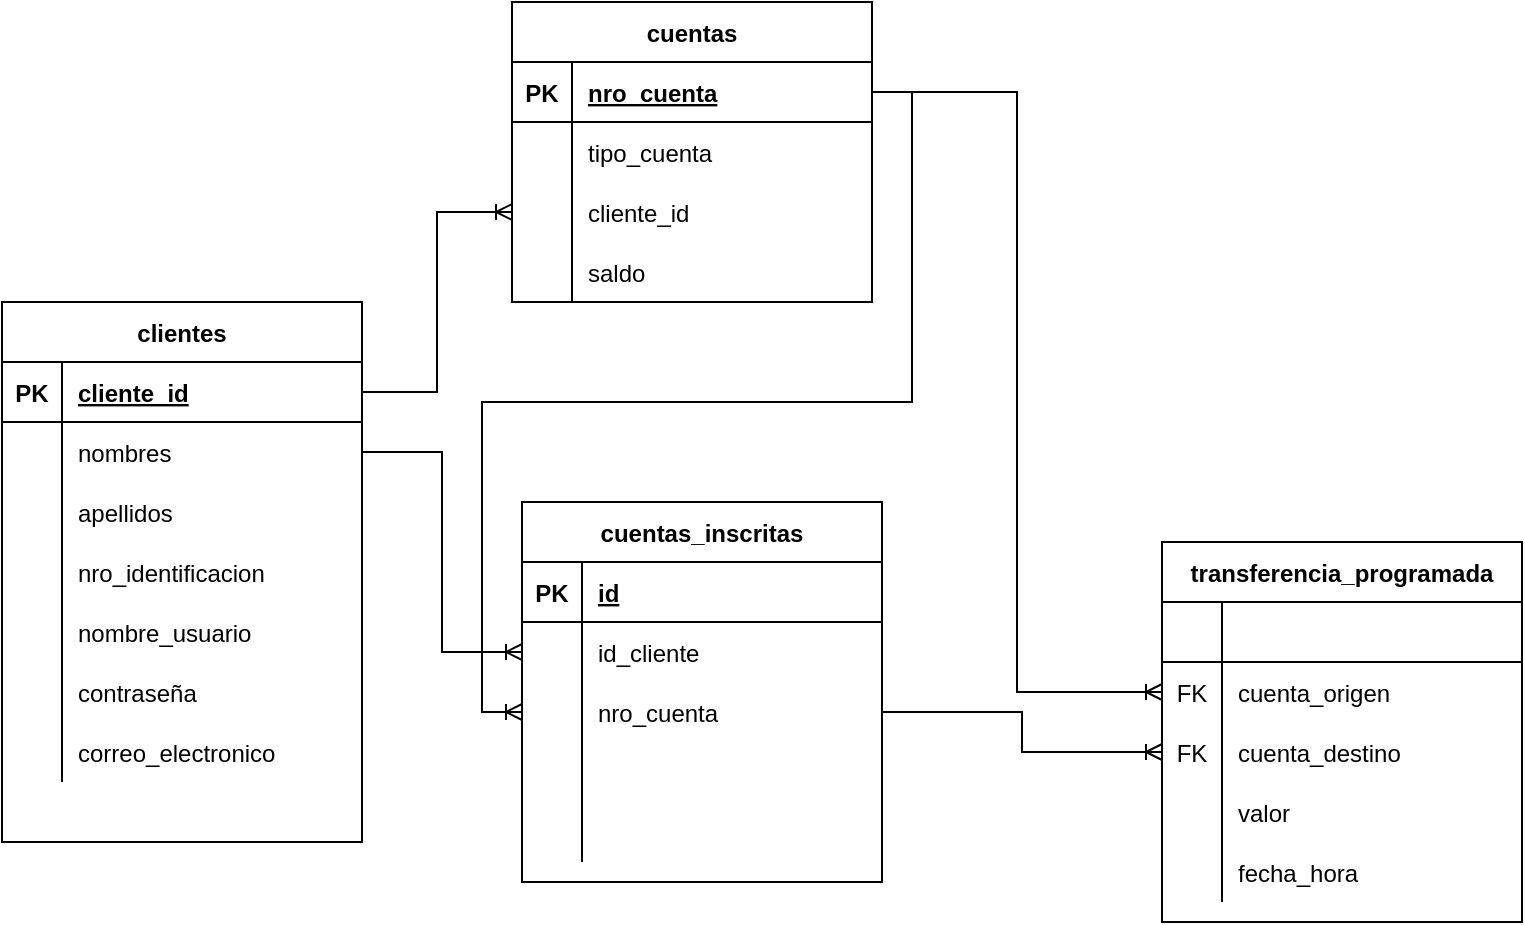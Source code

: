 <mxfile version="14.4.3" type="github">
  <diagram id="R2lEEEUBdFMjLlhIrx00" name="Page-1">
    <mxGraphModel dx="868" dy="450" grid="1" gridSize="10" guides="1" tooltips="1" connect="1" arrows="1" fold="1" page="1" pageScale="1" pageWidth="850" pageHeight="1100" math="0" shadow="0" extFonts="Permanent Marker^https://fonts.googleapis.com/css?family=Permanent+Marker">
      <root>
        <mxCell id="0" />
        <mxCell id="1" parent="0" />
        <mxCell id="7D0EX9m-PIZurI6av7yO-1" value="clientes" style="shape=table;startSize=30;container=1;collapsible=1;childLayout=tableLayout;fixedRows=1;rowLines=0;fontStyle=1;align=center;resizeLast=1;" vertex="1" parent="1">
          <mxGeometry x="80" y="650" width="180" height="270" as="geometry" />
        </mxCell>
        <mxCell id="7D0EX9m-PIZurI6av7yO-2" value="" style="shape=partialRectangle;collapsible=0;dropTarget=0;pointerEvents=0;fillColor=none;top=0;left=0;bottom=1;right=0;points=[[0,0.5],[1,0.5]];portConstraint=eastwest;" vertex="1" parent="7D0EX9m-PIZurI6av7yO-1">
          <mxGeometry y="30" width="180" height="30" as="geometry" />
        </mxCell>
        <mxCell id="7D0EX9m-PIZurI6av7yO-3" value="PK" style="shape=partialRectangle;connectable=0;fillColor=none;top=0;left=0;bottom=0;right=0;fontStyle=1;overflow=hidden;" vertex="1" parent="7D0EX9m-PIZurI6av7yO-2">
          <mxGeometry width="30" height="30" as="geometry" />
        </mxCell>
        <mxCell id="7D0EX9m-PIZurI6av7yO-4" value="cliente_id" style="shape=partialRectangle;connectable=0;fillColor=none;top=0;left=0;bottom=0;right=0;align=left;spacingLeft=6;fontStyle=5;overflow=hidden;" vertex="1" parent="7D0EX9m-PIZurI6av7yO-2">
          <mxGeometry x="30" width="150" height="30" as="geometry" />
        </mxCell>
        <mxCell id="7D0EX9m-PIZurI6av7yO-5" value="" style="shape=partialRectangle;collapsible=0;dropTarget=0;pointerEvents=0;fillColor=none;top=0;left=0;bottom=0;right=0;points=[[0,0.5],[1,0.5]];portConstraint=eastwest;" vertex="1" parent="7D0EX9m-PIZurI6av7yO-1">
          <mxGeometry y="60" width="180" height="30" as="geometry" />
        </mxCell>
        <mxCell id="7D0EX9m-PIZurI6av7yO-6" value="" style="shape=partialRectangle;connectable=0;fillColor=none;top=0;left=0;bottom=0;right=0;editable=1;overflow=hidden;" vertex="1" parent="7D0EX9m-PIZurI6av7yO-5">
          <mxGeometry width="30" height="30" as="geometry" />
        </mxCell>
        <mxCell id="7D0EX9m-PIZurI6av7yO-7" value="nombres" style="shape=partialRectangle;connectable=0;fillColor=none;top=0;left=0;bottom=0;right=0;align=left;spacingLeft=6;overflow=hidden;" vertex="1" parent="7D0EX9m-PIZurI6av7yO-5">
          <mxGeometry x="30" width="150" height="30" as="geometry" />
        </mxCell>
        <mxCell id="7D0EX9m-PIZurI6av7yO-8" value="" style="shape=partialRectangle;collapsible=0;dropTarget=0;pointerEvents=0;fillColor=none;top=0;left=0;bottom=0;right=0;points=[[0,0.5],[1,0.5]];portConstraint=eastwest;" vertex="1" parent="7D0EX9m-PIZurI6av7yO-1">
          <mxGeometry y="90" width="180" height="30" as="geometry" />
        </mxCell>
        <mxCell id="7D0EX9m-PIZurI6av7yO-9" value="" style="shape=partialRectangle;connectable=0;fillColor=none;top=0;left=0;bottom=0;right=0;editable=1;overflow=hidden;" vertex="1" parent="7D0EX9m-PIZurI6av7yO-8">
          <mxGeometry width="30" height="30" as="geometry" />
        </mxCell>
        <mxCell id="7D0EX9m-PIZurI6av7yO-10" value="apellidos" style="shape=partialRectangle;connectable=0;fillColor=none;top=0;left=0;bottom=0;right=0;align=left;spacingLeft=6;overflow=hidden;" vertex="1" parent="7D0EX9m-PIZurI6av7yO-8">
          <mxGeometry x="30" width="150" height="30" as="geometry" />
        </mxCell>
        <mxCell id="7D0EX9m-PIZurI6av7yO-11" value="" style="shape=partialRectangle;collapsible=0;dropTarget=0;pointerEvents=0;fillColor=none;top=0;left=0;bottom=0;right=0;points=[[0,0.5],[1,0.5]];portConstraint=eastwest;" vertex="1" parent="7D0EX9m-PIZurI6av7yO-1">
          <mxGeometry y="120" width="180" height="30" as="geometry" />
        </mxCell>
        <mxCell id="7D0EX9m-PIZurI6av7yO-12" value="" style="shape=partialRectangle;connectable=0;fillColor=none;top=0;left=0;bottom=0;right=0;editable=1;overflow=hidden;" vertex="1" parent="7D0EX9m-PIZurI6av7yO-11">
          <mxGeometry width="30" height="30" as="geometry" />
        </mxCell>
        <mxCell id="7D0EX9m-PIZurI6av7yO-13" value="nro_identificacion" style="shape=partialRectangle;connectable=0;fillColor=none;top=0;left=0;bottom=0;right=0;align=left;spacingLeft=6;overflow=hidden;" vertex="1" parent="7D0EX9m-PIZurI6av7yO-11">
          <mxGeometry x="30" width="150" height="30" as="geometry" />
        </mxCell>
        <mxCell id="7D0EX9m-PIZurI6av7yO-36" value="" style="shape=partialRectangle;collapsible=0;dropTarget=0;pointerEvents=0;fillColor=none;top=0;left=0;bottom=0;right=0;points=[[0,0.5],[1,0.5]];portConstraint=eastwest;" vertex="1" parent="7D0EX9m-PIZurI6av7yO-1">
          <mxGeometry y="150" width="180" height="30" as="geometry" />
        </mxCell>
        <mxCell id="7D0EX9m-PIZurI6av7yO-37" value="" style="shape=partialRectangle;connectable=0;fillColor=none;top=0;left=0;bottom=0;right=0;editable=1;overflow=hidden;" vertex="1" parent="7D0EX9m-PIZurI6av7yO-36">
          <mxGeometry width="30" height="30" as="geometry" />
        </mxCell>
        <mxCell id="7D0EX9m-PIZurI6av7yO-38" value="nombre_usuario" style="shape=partialRectangle;connectable=0;fillColor=none;top=0;left=0;bottom=0;right=0;align=left;spacingLeft=6;overflow=hidden;" vertex="1" parent="7D0EX9m-PIZurI6av7yO-36">
          <mxGeometry x="30" width="150" height="30" as="geometry" />
        </mxCell>
        <mxCell id="7D0EX9m-PIZurI6av7yO-40" value="" style="shape=partialRectangle;collapsible=0;dropTarget=0;pointerEvents=0;fillColor=none;top=0;left=0;bottom=0;right=0;points=[[0,0.5],[1,0.5]];portConstraint=eastwest;" vertex="1" parent="7D0EX9m-PIZurI6av7yO-1">
          <mxGeometry y="180" width="180" height="30" as="geometry" />
        </mxCell>
        <mxCell id="7D0EX9m-PIZurI6av7yO-41" value="" style="shape=partialRectangle;connectable=0;fillColor=none;top=0;left=0;bottom=0;right=0;editable=1;overflow=hidden;" vertex="1" parent="7D0EX9m-PIZurI6av7yO-40">
          <mxGeometry width="30" height="30" as="geometry" />
        </mxCell>
        <mxCell id="7D0EX9m-PIZurI6av7yO-42" value="contraseña" style="shape=partialRectangle;connectable=0;fillColor=none;top=0;left=0;bottom=0;right=0;align=left;spacingLeft=6;overflow=hidden;" vertex="1" parent="7D0EX9m-PIZurI6av7yO-40">
          <mxGeometry x="30" width="150" height="30" as="geometry" />
        </mxCell>
        <mxCell id="7D0EX9m-PIZurI6av7yO-67" value="" style="shape=partialRectangle;collapsible=0;dropTarget=0;pointerEvents=0;fillColor=none;top=0;left=0;bottom=0;right=0;points=[[0,0.5],[1,0.5]];portConstraint=eastwest;" vertex="1" parent="7D0EX9m-PIZurI6av7yO-1">
          <mxGeometry y="210" width="180" height="30" as="geometry" />
        </mxCell>
        <mxCell id="7D0EX9m-PIZurI6av7yO-68" value="" style="shape=partialRectangle;connectable=0;fillColor=none;top=0;left=0;bottom=0;right=0;editable=1;overflow=hidden;" vertex="1" parent="7D0EX9m-PIZurI6av7yO-67">
          <mxGeometry width="30" height="30" as="geometry" />
        </mxCell>
        <mxCell id="7D0EX9m-PIZurI6av7yO-69" value="correo_electronico" style="shape=partialRectangle;connectable=0;fillColor=none;top=0;left=0;bottom=0;right=0;align=left;spacingLeft=6;overflow=hidden;" vertex="1" parent="7D0EX9m-PIZurI6av7yO-67">
          <mxGeometry x="30" width="150" height="30" as="geometry" />
        </mxCell>
        <mxCell id="7D0EX9m-PIZurI6av7yO-14" value="cuentas" style="shape=table;startSize=30;container=1;collapsible=1;childLayout=tableLayout;fixedRows=1;rowLines=0;fontStyle=1;align=center;resizeLast=1;" vertex="1" parent="1">
          <mxGeometry x="335" y="500" width="180" height="150" as="geometry" />
        </mxCell>
        <mxCell id="7D0EX9m-PIZurI6av7yO-15" value="" style="shape=partialRectangle;collapsible=0;dropTarget=0;pointerEvents=0;fillColor=none;top=0;left=0;bottom=1;right=0;points=[[0,0.5],[1,0.5]];portConstraint=eastwest;" vertex="1" parent="7D0EX9m-PIZurI6av7yO-14">
          <mxGeometry y="30" width="180" height="30" as="geometry" />
        </mxCell>
        <mxCell id="7D0EX9m-PIZurI6av7yO-16" value="PK" style="shape=partialRectangle;connectable=0;fillColor=none;top=0;left=0;bottom=0;right=0;fontStyle=1;overflow=hidden;" vertex="1" parent="7D0EX9m-PIZurI6av7yO-15">
          <mxGeometry width="30" height="30" as="geometry" />
        </mxCell>
        <mxCell id="7D0EX9m-PIZurI6av7yO-17" value="nro_cuenta" style="shape=partialRectangle;connectable=0;fillColor=none;top=0;left=0;bottom=0;right=0;align=left;spacingLeft=6;fontStyle=5;overflow=hidden;" vertex="1" parent="7D0EX9m-PIZurI6av7yO-15">
          <mxGeometry x="30" width="150" height="30" as="geometry" />
        </mxCell>
        <mxCell id="7D0EX9m-PIZurI6av7yO-18" value="" style="shape=partialRectangle;collapsible=0;dropTarget=0;pointerEvents=0;fillColor=none;top=0;left=0;bottom=0;right=0;points=[[0,0.5],[1,0.5]];portConstraint=eastwest;" vertex="1" parent="7D0EX9m-PIZurI6av7yO-14">
          <mxGeometry y="60" width="180" height="30" as="geometry" />
        </mxCell>
        <mxCell id="7D0EX9m-PIZurI6av7yO-19" value="" style="shape=partialRectangle;connectable=0;fillColor=none;top=0;left=0;bottom=0;right=0;editable=1;overflow=hidden;" vertex="1" parent="7D0EX9m-PIZurI6av7yO-18">
          <mxGeometry width="30" height="30" as="geometry" />
        </mxCell>
        <mxCell id="7D0EX9m-PIZurI6av7yO-20" value="tipo_cuenta" style="shape=partialRectangle;connectable=0;fillColor=none;top=0;left=0;bottom=0;right=0;align=left;spacingLeft=6;overflow=hidden;" vertex="1" parent="7D0EX9m-PIZurI6av7yO-18">
          <mxGeometry x="30" width="150" height="30" as="geometry" />
        </mxCell>
        <mxCell id="7D0EX9m-PIZurI6av7yO-21" value="" style="shape=partialRectangle;collapsible=0;dropTarget=0;pointerEvents=0;fillColor=none;top=0;left=0;bottom=0;right=0;points=[[0,0.5],[1,0.5]];portConstraint=eastwest;" vertex="1" parent="7D0EX9m-PIZurI6av7yO-14">
          <mxGeometry y="90" width="180" height="30" as="geometry" />
        </mxCell>
        <mxCell id="7D0EX9m-PIZurI6av7yO-22" value="" style="shape=partialRectangle;connectable=0;fillColor=none;top=0;left=0;bottom=0;right=0;editable=1;overflow=hidden;" vertex="1" parent="7D0EX9m-PIZurI6av7yO-21">
          <mxGeometry width="30" height="30" as="geometry" />
        </mxCell>
        <mxCell id="7D0EX9m-PIZurI6av7yO-23" value="cliente_id" style="shape=partialRectangle;connectable=0;fillColor=none;top=0;left=0;bottom=0;right=0;align=left;spacingLeft=6;overflow=hidden;" vertex="1" parent="7D0EX9m-PIZurI6av7yO-21">
          <mxGeometry x="30" width="150" height="30" as="geometry" />
        </mxCell>
        <mxCell id="7D0EX9m-PIZurI6av7yO-24" value="" style="shape=partialRectangle;collapsible=0;dropTarget=0;pointerEvents=0;fillColor=none;top=0;left=0;bottom=0;right=0;points=[[0,0.5],[1,0.5]];portConstraint=eastwest;" vertex="1" parent="7D0EX9m-PIZurI6av7yO-14">
          <mxGeometry y="120" width="180" height="30" as="geometry" />
        </mxCell>
        <mxCell id="7D0EX9m-PIZurI6av7yO-25" value="" style="shape=partialRectangle;connectable=0;fillColor=none;top=0;left=0;bottom=0;right=0;editable=1;overflow=hidden;" vertex="1" parent="7D0EX9m-PIZurI6av7yO-24">
          <mxGeometry width="30" height="30" as="geometry" />
        </mxCell>
        <mxCell id="7D0EX9m-PIZurI6av7yO-26" value="saldo" style="shape=partialRectangle;connectable=0;fillColor=none;top=0;left=0;bottom=0;right=0;align=left;spacingLeft=6;overflow=hidden;" vertex="1" parent="7D0EX9m-PIZurI6av7yO-24">
          <mxGeometry x="30" width="150" height="30" as="geometry" />
        </mxCell>
        <mxCell id="7D0EX9m-PIZurI6av7yO-28" style="edgeStyle=orthogonalEdgeStyle;rounded=0;orthogonalLoop=1;jettySize=auto;html=1;endArrow=ERoneToMany;endFill=0;" edge="1" parent="1" source="7D0EX9m-PIZurI6av7yO-2" target="7D0EX9m-PIZurI6av7yO-21">
          <mxGeometry relative="1" as="geometry" />
        </mxCell>
        <mxCell id="7D0EX9m-PIZurI6av7yO-43" value="transferencia_programada" style="shape=table;startSize=30;container=1;collapsible=1;childLayout=tableLayout;fixedRows=1;rowLines=0;fontStyle=1;align=center;resizeLast=1;" vertex="1" parent="1">
          <mxGeometry x="660" y="770" width="180" height="190" as="geometry" />
        </mxCell>
        <mxCell id="7D0EX9m-PIZurI6av7yO-44" value="" style="shape=partialRectangle;collapsible=0;dropTarget=0;pointerEvents=0;fillColor=none;top=0;left=0;bottom=1;right=0;points=[[0,0.5],[1,0.5]];portConstraint=eastwest;" vertex="1" parent="7D0EX9m-PIZurI6av7yO-43">
          <mxGeometry y="30" width="180" height="30" as="geometry" />
        </mxCell>
        <mxCell id="7D0EX9m-PIZurI6av7yO-45" value="" style="shape=partialRectangle;connectable=0;fillColor=none;top=0;left=0;bottom=0;right=0;fontStyle=1;overflow=hidden;" vertex="1" parent="7D0EX9m-PIZurI6av7yO-44">
          <mxGeometry width="30" height="30" as="geometry" />
        </mxCell>
        <mxCell id="7D0EX9m-PIZurI6av7yO-46" value="" style="shape=partialRectangle;connectable=0;fillColor=none;top=0;left=0;bottom=0;right=0;align=left;spacingLeft=6;fontStyle=5;overflow=hidden;" vertex="1" parent="7D0EX9m-PIZurI6av7yO-44">
          <mxGeometry x="30" width="150" height="30" as="geometry" />
        </mxCell>
        <mxCell id="7D0EX9m-PIZurI6av7yO-57" value="" style="shape=partialRectangle;collapsible=0;dropTarget=0;pointerEvents=0;fillColor=none;top=0;left=0;bottom=0;right=0;points=[[0,0.5],[1,0.5]];portConstraint=eastwest;" vertex="1" parent="7D0EX9m-PIZurI6av7yO-43">
          <mxGeometry y="60" width="180" height="30" as="geometry" />
        </mxCell>
        <mxCell id="7D0EX9m-PIZurI6av7yO-58" value="FK" style="shape=partialRectangle;connectable=0;fillColor=none;top=0;left=0;bottom=0;right=0;fontStyle=0;overflow=hidden;" vertex="1" parent="7D0EX9m-PIZurI6av7yO-57">
          <mxGeometry width="30" height="30" as="geometry" />
        </mxCell>
        <mxCell id="7D0EX9m-PIZurI6av7yO-59" value="cuenta_origen" style="shape=partialRectangle;connectable=0;fillColor=none;top=0;left=0;bottom=0;right=0;align=left;spacingLeft=6;fontStyle=0;overflow=hidden;" vertex="1" parent="7D0EX9m-PIZurI6av7yO-57">
          <mxGeometry x="30" width="150" height="30" as="geometry" />
        </mxCell>
        <mxCell id="7D0EX9m-PIZurI6av7yO-61" value="" style="shape=partialRectangle;collapsible=0;dropTarget=0;pointerEvents=0;fillColor=none;top=0;left=0;bottom=0;right=0;points=[[0,0.5],[1,0.5]];portConstraint=eastwest;" vertex="1" parent="7D0EX9m-PIZurI6av7yO-43">
          <mxGeometry y="90" width="180" height="30" as="geometry" />
        </mxCell>
        <mxCell id="7D0EX9m-PIZurI6av7yO-62" value="FK" style="shape=partialRectangle;connectable=0;fillColor=none;top=0;left=0;bottom=0;right=0;fontStyle=0;overflow=hidden;" vertex="1" parent="7D0EX9m-PIZurI6av7yO-61">
          <mxGeometry width="30" height="30" as="geometry" />
        </mxCell>
        <mxCell id="7D0EX9m-PIZurI6av7yO-63" value="cuenta_destino" style="shape=partialRectangle;connectable=0;fillColor=none;top=0;left=0;bottom=0;right=0;align=left;spacingLeft=6;fontStyle=0;overflow=hidden;" vertex="1" parent="7D0EX9m-PIZurI6av7yO-61">
          <mxGeometry x="30" width="150" height="30" as="geometry" />
        </mxCell>
        <mxCell id="7D0EX9m-PIZurI6av7yO-47" value="" style="shape=partialRectangle;collapsible=0;dropTarget=0;pointerEvents=0;fillColor=none;top=0;left=0;bottom=0;right=0;points=[[0,0.5],[1,0.5]];portConstraint=eastwest;" vertex="1" parent="7D0EX9m-PIZurI6av7yO-43">
          <mxGeometry y="120" width="180" height="30" as="geometry" />
        </mxCell>
        <mxCell id="7D0EX9m-PIZurI6av7yO-48" value="" style="shape=partialRectangle;connectable=0;fillColor=none;top=0;left=0;bottom=0;right=0;editable=1;overflow=hidden;" vertex="1" parent="7D0EX9m-PIZurI6av7yO-47">
          <mxGeometry width="30" height="30" as="geometry" />
        </mxCell>
        <mxCell id="7D0EX9m-PIZurI6av7yO-49" value="valor" style="shape=partialRectangle;connectable=0;fillColor=none;top=0;left=0;bottom=0;right=0;align=left;spacingLeft=6;overflow=hidden;" vertex="1" parent="7D0EX9m-PIZurI6av7yO-47">
          <mxGeometry x="30" width="150" height="30" as="geometry" />
        </mxCell>
        <mxCell id="7D0EX9m-PIZurI6av7yO-50" value="" style="shape=partialRectangle;collapsible=0;dropTarget=0;pointerEvents=0;fillColor=none;top=0;left=0;bottom=0;right=0;points=[[0,0.5],[1,0.5]];portConstraint=eastwest;" vertex="1" parent="7D0EX9m-PIZurI6av7yO-43">
          <mxGeometry y="150" width="180" height="30" as="geometry" />
        </mxCell>
        <mxCell id="7D0EX9m-PIZurI6av7yO-51" value="" style="shape=partialRectangle;connectable=0;fillColor=none;top=0;left=0;bottom=0;right=0;editable=1;overflow=hidden;" vertex="1" parent="7D0EX9m-PIZurI6av7yO-50">
          <mxGeometry width="30" height="30" as="geometry" />
        </mxCell>
        <mxCell id="7D0EX9m-PIZurI6av7yO-52" value="fecha_hora" style="shape=partialRectangle;connectable=0;fillColor=none;top=0;left=0;bottom=0;right=0;align=left;spacingLeft=6;overflow=hidden;" vertex="1" parent="7D0EX9m-PIZurI6av7yO-50">
          <mxGeometry x="30" width="150" height="30" as="geometry" />
        </mxCell>
        <mxCell id="7D0EX9m-PIZurI6av7yO-70" value="cuentas_inscritas" style="shape=table;startSize=30;container=1;collapsible=1;childLayout=tableLayout;fixedRows=1;rowLines=0;fontStyle=1;align=center;resizeLast=1;" vertex="1" parent="1">
          <mxGeometry x="340" y="750" width="180" height="190" as="geometry" />
        </mxCell>
        <mxCell id="7D0EX9m-PIZurI6av7yO-71" value="" style="shape=partialRectangle;collapsible=0;dropTarget=0;pointerEvents=0;fillColor=none;top=0;left=0;bottom=1;right=0;points=[[0,0.5],[1,0.5]];portConstraint=eastwest;" vertex="1" parent="7D0EX9m-PIZurI6av7yO-70">
          <mxGeometry y="30" width="180" height="30" as="geometry" />
        </mxCell>
        <mxCell id="7D0EX9m-PIZurI6av7yO-72" value="PK" style="shape=partialRectangle;connectable=0;fillColor=none;top=0;left=0;bottom=0;right=0;fontStyle=1;overflow=hidden;" vertex="1" parent="7D0EX9m-PIZurI6av7yO-71">
          <mxGeometry width="30" height="30" as="geometry" />
        </mxCell>
        <mxCell id="7D0EX9m-PIZurI6av7yO-73" value="id" style="shape=partialRectangle;connectable=0;fillColor=none;top=0;left=0;bottom=0;right=0;align=left;spacingLeft=6;fontStyle=5;overflow=hidden;" vertex="1" parent="7D0EX9m-PIZurI6av7yO-71">
          <mxGeometry x="30" width="150" height="30" as="geometry" />
        </mxCell>
        <mxCell id="7D0EX9m-PIZurI6av7yO-74" value="" style="shape=partialRectangle;collapsible=0;dropTarget=0;pointerEvents=0;fillColor=none;top=0;left=0;bottom=0;right=0;points=[[0,0.5],[1,0.5]];portConstraint=eastwest;" vertex="1" parent="7D0EX9m-PIZurI6av7yO-70">
          <mxGeometry y="60" width="180" height="30" as="geometry" />
        </mxCell>
        <mxCell id="7D0EX9m-PIZurI6av7yO-75" value="" style="shape=partialRectangle;connectable=0;fillColor=none;top=0;left=0;bottom=0;right=0;editable=1;overflow=hidden;" vertex="1" parent="7D0EX9m-PIZurI6av7yO-74">
          <mxGeometry width="30" height="30" as="geometry" />
        </mxCell>
        <mxCell id="7D0EX9m-PIZurI6av7yO-76" value="id_cliente" style="shape=partialRectangle;connectable=0;fillColor=none;top=0;left=0;bottom=0;right=0;align=left;spacingLeft=6;overflow=hidden;" vertex="1" parent="7D0EX9m-PIZurI6av7yO-74">
          <mxGeometry x="30" width="150" height="30" as="geometry" />
        </mxCell>
        <mxCell id="7D0EX9m-PIZurI6av7yO-77" value="" style="shape=partialRectangle;collapsible=0;dropTarget=0;pointerEvents=0;fillColor=none;top=0;left=0;bottom=0;right=0;points=[[0,0.5],[1,0.5]];portConstraint=eastwest;" vertex="1" parent="7D0EX9m-PIZurI6av7yO-70">
          <mxGeometry y="90" width="180" height="30" as="geometry" />
        </mxCell>
        <mxCell id="7D0EX9m-PIZurI6av7yO-78" value="" style="shape=partialRectangle;connectable=0;fillColor=none;top=0;left=0;bottom=0;right=0;editable=1;overflow=hidden;" vertex="1" parent="7D0EX9m-PIZurI6av7yO-77">
          <mxGeometry width="30" height="30" as="geometry" />
        </mxCell>
        <mxCell id="7D0EX9m-PIZurI6av7yO-79" value="nro_cuenta" style="shape=partialRectangle;connectable=0;fillColor=none;top=0;left=0;bottom=0;right=0;align=left;spacingLeft=6;overflow=hidden;" vertex="1" parent="7D0EX9m-PIZurI6av7yO-77">
          <mxGeometry x="30" width="150" height="30" as="geometry" />
        </mxCell>
        <mxCell id="7D0EX9m-PIZurI6av7yO-80" value="" style="shape=partialRectangle;collapsible=0;dropTarget=0;pointerEvents=0;fillColor=none;top=0;left=0;bottom=0;right=0;points=[[0,0.5],[1,0.5]];portConstraint=eastwest;" vertex="1" parent="7D0EX9m-PIZurI6av7yO-70">
          <mxGeometry y="120" width="180" height="30" as="geometry" />
        </mxCell>
        <mxCell id="7D0EX9m-PIZurI6av7yO-81" value="" style="shape=partialRectangle;connectable=0;fillColor=none;top=0;left=0;bottom=0;right=0;editable=1;overflow=hidden;" vertex="1" parent="7D0EX9m-PIZurI6av7yO-80">
          <mxGeometry width="30" height="30" as="geometry" />
        </mxCell>
        <mxCell id="7D0EX9m-PIZurI6av7yO-82" value="" style="shape=partialRectangle;connectable=0;fillColor=none;top=0;left=0;bottom=0;right=0;align=left;spacingLeft=6;overflow=hidden;" vertex="1" parent="7D0EX9m-PIZurI6av7yO-80">
          <mxGeometry x="30" width="150" height="30" as="geometry" />
        </mxCell>
        <mxCell id="7D0EX9m-PIZurI6av7yO-83" value="" style="shape=partialRectangle;collapsible=0;dropTarget=0;pointerEvents=0;fillColor=none;top=0;left=0;bottom=0;right=0;points=[[0,0.5],[1,0.5]];portConstraint=eastwest;" vertex="1" parent="7D0EX9m-PIZurI6av7yO-70">
          <mxGeometry y="150" width="180" height="30" as="geometry" />
        </mxCell>
        <mxCell id="7D0EX9m-PIZurI6av7yO-84" value="" style="shape=partialRectangle;connectable=0;fillColor=none;top=0;left=0;bottom=0;right=0;editable=1;overflow=hidden;" vertex="1" parent="7D0EX9m-PIZurI6av7yO-83">
          <mxGeometry width="30" height="30" as="geometry" />
        </mxCell>
        <mxCell id="7D0EX9m-PIZurI6av7yO-85" value="" style="shape=partialRectangle;connectable=0;fillColor=none;top=0;left=0;bottom=0;right=0;align=left;spacingLeft=6;overflow=hidden;" vertex="1" parent="7D0EX9m-PIZurI6av7yO-83">
          <mxGeometry x="30" width="150" height="30" as="geometry" />
        </mxCell>
        <mxCell id="7D0EX9m-PIZurI6av7yO-86" style="edgeStyle=orthogonalEdgeStyle;rounded=0;orthogonalLoop=1;jettySize=auto;html=1;endArrow=ERoneToMany;endFill=0;" edge="1" parent="1" source="7D0EX9m-PIZurI6av7yO-15" target="7D0EX9m-PIZurI6av7yO-77">
          <mxGeometry relative="1" as="geometry" />
        </mxCell>
        <mxCell id="7D0EX9m-PIZurI6av7yO-87" style="edgeStyle=orthogonalEdgeStyle;rounded=0;orthogonalLoop=1;jettySize=auto;html=1;endArrow=ERoneToMany;endFill=0;" edge="1" parent="1" source="7D0EX9m-PIZurI6av7yO-5" target="7D0EX9m-PIZurI6av7yO-74">
          <mxGeometry relative="1" as="geometry" />
        </mxCell>
        <mxCell id="7D0EX9m-PIZurI6av7yO-88" style="edgeStyle=orthogonalEdgeStyle;rounded=0;orthogonalLoop=1;jettySize=auto;html=1;endArrow=ERoneToMany;endFill=0;" edge="1" parent="1" source="7D0EX9m-PIZurI6av7yO-15" target="7D0EX9m-PIZurI6av7yO-57">
          <mxGeometry relative="1" as="geometry" />
        </mxCell>
        <mxCell id="7D0EX9m-PIZurI6av7yO-89" style="edgeStyle=orthogonalEdgeStyle;rounded=0;orthogonalLoop=1;jettySize=auto;html=1;endArrow=ERoneToMany;endFill=0;" edge="1" parent="1" source="7D0EX9m-PIZurI6av7yO-77" target="7D0EX9m-PIZurI6av7yO-61">
          <mxGeometry relative="1" as="geometry" />
        </mxCell>
      </root>
    </mxGraphModel>
  </diagram>
</mxfile>
